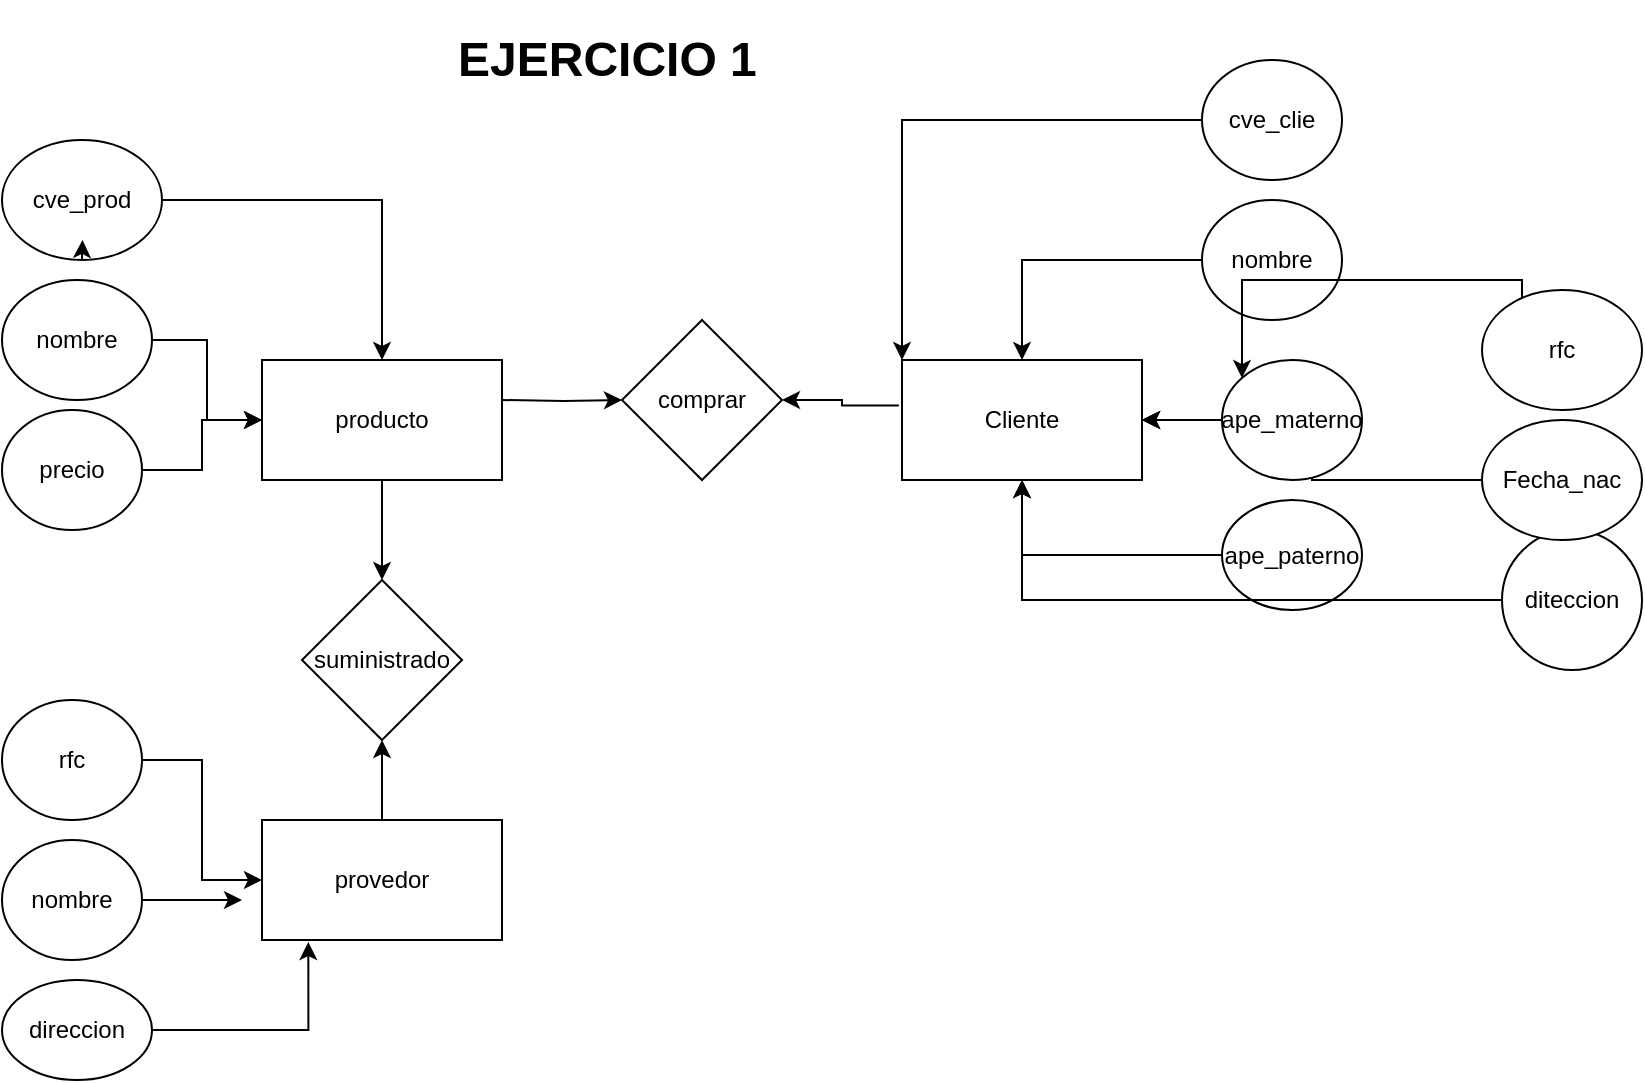 <mxfile version="21.5.0" type="github">
  <diagram name="Página-1" id="QlF30DgO23kl-ejPTr6H">
    <mxGraphModel dx="1028" dy="569" grid="1" gridSize="10" guides="1" tooltips="1" connect="1" arrows="1" fold="1" page="1" pageScale="1" pageWidth="827" pageHeight="1169" math="0" shadow="0">
      <root>
        <mxCell id="0" />
        <mxCell id="1" parent="0" />
        <mxCell id="QlFemAFxS4Am1Kz2Skcr-36" style="edgeStyle=orthogonalEdgeStyle;rounded=0;orthogonalLoop=1;jettySize=auto;html=1;entryX=1;entryY=0.5;entryDx=0;entryDy=0;exitX=-0.013;exitY=0.379;exitDx=0;exitDy=0;exitPerimeter=0;" edge="1" parent="1" source="QlFemAFxS4Am1Kz2Skcr-2" target="QlFemAFxS4Am1Kz2Skcr-34">
          <mxGeometry relative="1" as="geometry" />
        </mxCell>
        <mxCell id="QlFemAFxS4Am1Kz2Skcr-2" value="&lt;font style=&quot;vertical-align: inherit;&quot;&gt;&lt;font style=&quot;vertical-align: inherit;&quot;&gt;Cliente&lt;/font&gt;&lt;/font&gt;" style="rounded=0;whiteSpace=wrap;html=1;" vertex="1" parent="1">
          <mxGeometry x="450" y="500" width="120" height="60" as="geometry" />
        </mxCell>
        <mxCell id="QlFemAFxS4Am1Kz2Skcr-4" style="edgeStyle=orthogonalEdgeStyle;rounded=0;orthogonalLoop=1;jettySize=auto;html=1;" edge="1" parent="1" source="QlFemAFxS4Am1Kz2Skcr-3" target="QlFemAFxS4Am1Kz2Skcr-2">
          <mxGeometry relative="1" as="geometry" />
        </mxCell>
        <mxCell id="QlFemAFxS4Am1Kz2Skcr-3" value="&lt;font style=&quot;vertical-align: inherit;&quot;&gt;&lt;font style=&quot;vertical-align: inherit;&quot;&gt;nombre&lt;/font&gt;&lt;/font&gt;" style="ellipse;whiteSpace=wrap;html=1;" vertex="1" parent="1">
          <mxGeometry x="600" y="420" width="70" height="60" as="geometry" />
        </mxCell>
        <mxCell id="QlFemAFxS4Am1Kz2Skcr-6" style="edgeStyle=orthogonalEdgeStyle;rounded=0;orthogonalLoop=1;jettySize=auto;html=1;" edge="1" parent="1" source="QlFemAFxS4Am1Kz2Skcr-5" target="QlFemAFxS4Am1Kz2Skcr-2">
          <mxGeometry relative="1" as="geometry" />
        </mxCell>
        <mxCell id="QlFemAFxS4Am1Kz2Skcr-5" value="&lt;font style=&quot;vertical-align: inherit;&quot;&gt;&lt;font style=&quot;vertical-align: inherit;&quot;&gt;ape_paterno&lt;/font&gt;&lt;/font&gt;" style="ellipse;whiteSpace=wrap;html=1;" vertex="1" parent="1">
          <mxGeometry x="610" y="570" width="70" height="55" as="geometry" />
        </mxCell>
        <mxCell id="QlFemAFxS4Am1Kz2Skcr-8" style="edgeStyle=orthogonalEdgeStyle;rounded=0;orthogonalLoop=1;jettySize=auto;html=1;" edge="1" parent="1" source="QlFemAFxS4Am1Kz2Skcr-7" target="QlFemAFxS4Am1Kz2Skcr-2">
          <mxGeometry relative="1" as="geometry" />
        </mxCell>
        <mxCell id="QlFemAFxS4Am1Kz2Skcr-10" style="edgeStyle=orthogonalEdgeStyle;rounded=0;orthogonalLoop=1;jettySize=auto;html=1;" edge="1" parent="1" source="QlFemAFxS4Am1Kz2Skcr-7" target="QlFemAFxS4Am1Kz2Skcr-2">
          <mxGeometry relative="1" as="geometry">
            <Array as="points" />
          </mxGeometry>
        </mxCell>
        <mxCell id="QlFemAFxS4Am1Kz2Skcr-9" value="&lt;font style=&quot;vertical-align: inherit;&quot;&gt;&lt;font style=&quot;vertical-align: inherit;&quot;&gt;rfc&lt;/font&gt;&lt;/font&gt;" style="ellipse;whiteSpace=wrap;html=1;" vertex="1" parent="1">
          <mxGeometry x="740" y="465" width="80" height="60" as="geometry" />
        </mxCell>
        <mxCell id="QlFemAFxS4Am1Kz2Skcr-12" style="edgeStyle=orthogonalEdgeStyle;rounded=0;orthogonalLoop=1;jettySize=auto;html=1;" edge="1" parent="1" source="QlFemAFxS4Am1Kz2Skcr-11" target="QlFemAFxS4Am1Kz2Skcr-2">
          <mxGeometry relative="1" as="geometry" />
        </mxCell>
        <mxCell id="QlFemAFxS4Am1Kz2Skcr-11" value="&lt;font style=&quot;vertical-align: inherit;&quot;&gt;&lt;font style=&quot;vertical-align: inherit;&quot;&gt;diteccion&lt;/font&gt;&lt;/font&gt;" style="ellipse;whiteSpace=wrap;html=1;" vertex="1" parent="1">
          <mxGeometry x="750" y="585" width="70" height="70" as="geometry" />
        </mxCell>
        <mxCell id="QlFemAFxS4Am1Kz2Skcr-14" style="edgeStyle=orthogonalEdgeStyle;rounded=0;orthogonalLoop=1;jettySize=auto;html=1;" edge="1" parent="1" source="QlFemAFxS4Am1Kz2Skcr-13" target="QlFemAFxS4Am1Kz2Skcr-2">
          <mxGeometry relative="1" as="geometry" />
        </mxCell>
        <mxCell id="QlFemAFxS4Am1Kz2Skcr-13" value="&lt;font style=&quot;vertical-align: inherit;&quot;&gt;&lt;font style=&quot;vertical-align: inherit;&quot;&gt;Fecha_nac&lt;/font&gt;&lt;/font&gt;" style="ellipse;whiteSpace=wrap;html=1;" vertex="1" parent="1">
          <mxGeometry x="740" y="530" width="80" height="60" as="geometry" />
        </mxCell>
        <mxCell id="QlFemAFxS4Am1Kz2Skcr-35" style="edgeStyle=orthogonalEdgeStyle;rounded=0;orthogonalLoop=1;jettySize=auto;html=1;" edge="1" parent="1" target="QlFemAFxS4Am1Kz2Skcr-34">
          <mxGeometry relative="1" as="geometry">
            <mxPoint x="250" y="520" as="sourcePoint" />
          </mxGeometry>
        </mxCell>
        <mxCell id="QlFemAFxS4Am1Kz2Skcr-39" style="edgeStyle=orthogonalEdgeStyle;rounded=0;orthogonalLoop=1;jettySize=auto;html=1;exitX=0.5;exitY=1;exitDx=0;exitDy=0;fontFamily=Helvetica;fontSize=12;fontColor=default;" edge="1" parent="1" source="QlFemAFxS4Am1Kz2Skcr-15" target="QlFemAFxS4Am1Kz2Skcr-38">
          <mxGeometry relative="1" as="geometry" />
        </mxCell>
        <mxCell id="QlFemAFxS4Am1Kz2Skcr-15" value="&lt;font style=&quot;vertical-align: inherit;&quot;&gt;&lt;font style=&quot;vertical-align: inherit;&quot;&gt;&lt;font style=&quot;vertical-align: inherit;&quot;&gt;&lt;font style=&quot;vertical-align: inherit;&quot;&gt;producto&lt;/font&gt;&lt;/font&gt;&lt;/font&gt;&lt;/font&gt;" style="rounded=0;whiteSpace=wrap;html=1;" vertex="1" parent="1">
          <mxGeometry x="130" y="500" width="120" height="60" as="geometry" />
        </mxCell>
        <mxCell id="QlFemAFxS4Am1Kz2Skcr-17" style="edgeStyle=orthogonalEdgeStyle;rounded=0;orthogonalLoop=1;jettySize=auto;html=1;" edge="1" parent="1" source="QlFemAFxS4Am1Kz2Skcr-16" target="QlFemAFxS4Am1Kz2Skcr-15">
          <mxGeometry relative="1" as="geometry" />
        </mxCell>
        <mxCell id="QlFemAFxS4Am1Kz2Skcr-16" value="&lt;font style=&quot;vertical-align: inherit;&quot;&gt;&lt;font style=&quot;vertical-align: inherit;&quot;&gt;&lt;font style=&quot;vertical-align: inherit;&quot;&gt;&lt;font style=&quot;vertical-align: inherit;&quot;&gt;nombre&lt;/font&gt;&lt;/font&gt;&lt;/font&gt;&lt;/font&gt;" style="ellipse;whiteSpace=wrap;html=1;" vertex="1" parent="1">
          <mxGeometry y="460" width="75" height="60" as="geometry" />
        </mxCell>
        <mxCell id="QlFemAFxS4Am1Kz2Skcr-19" style="edgeStyle=orthogonalEdgeStyle;rounded=0;orthogonalLoop=1;jettySize=auto;html=1;" edge="1" parent="1" source="QlFemAFxS4Am1Kz2Skcr-18" target="QlFemAFxS4Am1Kz2Skcr-15">
          <mxGeometry relative="1" as="geometry" />
        </mxCell>
        <mxCell id="QlFemAFxS4Am1Kz2Skcr-18" value="&lt;font style=&quot;vertical-align: inherit;&quot;&gt;&lt;font style=&quot;vertical-align: inherit;&quot;&gt;precio&lt;/font&gt;&lt;/font&gt;" style="ellipse;whiteSpace=wrap;html=1;" vertex="1" parent="1">
          <mxGeometry y="525" width="70" height="60" as="geometry" />
        </mxCell>
        <mxCell id="QlFemAFxS4Am1Kz2Skcr-21" style="edgeStyle=orthogonalEdgeStyle;rounded=0;orthogonalLoop=1;jettySize=auto;html=1;" edge="1" parent="1" source="QlFemAFxS4Am1Kz2Skcr-20" target="QlFemAFxS4Am1Kz2Skcr-15">
          <mxGeometry relative="1" as="geometry" />
        </mxCell>
        <mxCell id="QlFemAFxS4Am1Kz2Skcr-20" value="&lt;font style=&quot;vertical-align: inherit;&quot;&gt;&lt;font style=&quot;vertical-align: inherit;&quot;&gt;&lt;font style=&quot;vertical-align: inherit;&quot;&gt;&lt;font style=&quot;vertical-align: inherit;&quot;&gt;cve_prod&lt;/font&gt;&lt;/font&gt;&lt;/font&gt;&lt;/font&gt;" style="ellipse;whiteSpace=wrap;html=1;" vertex="1" parent="1">
          <mxGeometry y="390" width="80" height="60" as="geometry" />
        </mxCell>
        <mxCell id="QlFemAFxS4Am1Kz2Skcr-23" style="edgeStyle=orthogonalEdgeStyle;rounded=0;orthogonalLoop=1;jettySize=auto;html=1;exitX=0.5;exitY=1;exitDx=0;exitDy=0;" edge="1" parent="1" source="QlFemAFxS4Am1Kz2Skcr-3" target="QlFemAFxS4Am1Kz2Skcr-3">
          <mxGeometry relative="1" as="geometry" />
        </mxCell>
        <mxCell id="QlFemAFxS4Am1Kz2Skcr-24" value="" style="edgeStyle=orthogonalEdgeStyle;rounded=0;orthogonalLoop=1;jettySize=auto;html=1;" edge="1" parent="1" source="QlFemAFxS4Am1Kz2Skcr-9" target="QlFemAFxS4Am1Kz2Skcr-7">
          <mxGeometry relative="1" as="geometry">
            <mxPoint x="760" y="465" as="sourcePoint" />
            <mxPoint x="550" y="530" as="targetPoint" />
            <Array as="points">
              <mxPoint x="760" y="460" />
              <mxPoint x="620" y="460" />
              <mxPoint x="620" y="530" />
            </Array>
          </mxGeometry>
        </mxCell>
        <mxCell id="QlFemAFxS4Am1Kz2Skcr-7" value="&lt;font style=&quot;vertical-align: inherit;&quot;&gt;&lt;font style=&quot;vertical-align: inherit;&quot;&gt;ape_materno&lt;/font&gt;&lt;/font&gt;" style="ellipse;whiteSpace=wrap;html=1;" vertex="1" parent="1">
          <mxGeometry x="610" y="500" width="70" height="60" as="geometry" />
        </mxCell>
        <mxCell id="QlFemAFxS4Am1Kz2Skcr-26" style="edgeStyle=orthogonalEdgeStyle;rounded=0;orthogonalLoop=1;jettySize=auto;html=1;entryX=0;entryY=0;entryDx=0;entryDy=0;" edge="1" parent="1" source="QlFemAFxS4Am1Kz2Skcr-25" target="QlFemAFxS4Am1Kz2Skcr-2">
          <mxGeometry relative="1" as="geometry" />
        </mxCell>
        <mxCell id="QlFemAFxS4Am1Kz2Skcr-25" value="&lt;font style=&quot;vertical-align: inherit;&quot;&gt;&lt;font style=&quot;vertical-align: inherit;&quot;&gt;cve_clie&lt;/font&gt;&lt;/font&gt;" style="ellipse;whiteSpace=wrap;html=1;" vertex="1" parent="1">
          <mxGeometry x="600" y="350" width="70" height="60" as="geometry" />
        </mxCell>
        <mxCell id="QlFemAFxS4Am1Kz2Skcr-40" style="edgeStyle=orthogonalEdgeStyle;rounded=0;orthogonalLoop=1;jettySize=auto;html=1;fontFamily=Helvetica;fontSize=12;fontColor=default;" edge="1" parent="1" source="QlFemAFxS4Am1Kz2Skcr-27" target="QlFemAFxS4Am1Kz2Skcr-38">
          <mxGeometry relative="1" as="geometry" />
        </mxCell>
        <mxCell id="QlFemAFxS4Am1Kz2Skcr-27" value="&lt;font style=&quot;vertical-align: inherit;&quot;&gt;&lt;font style=&quot;vertical-align: inherit;&quot;&gt;provedor&lt;/font&gt;&lt;/font&gt;" style="rounded=0;whiteSpace=wrap;html=1;" vertex="1" parent="1">
          <mxGeometry x="130" y="730" width="120" height="60" as="geometry" />
        </mxCell>
        <mxCell id="QlFemAFxS4Am1Kz2Skcr-31" style="edgeStyle=orthogonalEdgeStyle;rounded=0;orthogonalLoop=1;jettySize=auto;html=1;" edge="1" parent="1" source="QlFemAFxS4Am1Kz2Skcr-28" target="QlFemAFxS4Am1Kz2Skcr-27">
          <mxGeometry relative="1" as="geometry" />
        </mxCell>
        <mxCell id="QlFemAFxS4Am1Kz2Skcr-28" value="&lt;font style=&quot;vertical-align: inherit;&quot;&gt;&lt;font style=&quot;vertical-align: inherit;&quot;&gt;rfc&lt;/font&gt;&lt;/font&gt;" style="ellipse;whiteSpace=wrap;html=1;" vertex="1" parent="1">
          <mxGeometry y="670" width="70" height="60" as="geometry" />
        </mxCell>
        <mxCell id="QlFemAFxS4Am1Kz2Skcr-32" style="edgeStyle=orthogonalEdgeStyle;rounded=0;orthogonalLoop=1;jettySize=auto;html=1;" edge="1" parent="1" source="QlFemAFxS4Am1Kz2Skcr-29">
          <mxGeometry relative="1" as="geometry">
            <mxPoint x="120" y="770" as="targetPoint" />
          </mxGeometry>
        </mxCell>
        <mxCell id="QlFemAFxS4Am1Kz2Skcr-29" value="&lt;font style=&quot;vertical-align: inherit;&quot;&gt;&lt;font style=&quot;vertical-align: inherit;&quot;&gt;nombre&lt;/font&gt;&lt;/font&gt;" style="ellipse;whiteSpace=wrap;html=1;" vertex="1" parent="1">
          <mxGeometry y="740" width="70" height="60" as="geometry" />
        </mxCell>
        <mxCell id="QlFemAFxS4Am1Kz2Skcr-33" style="edgeStyle=orthogonalEdgeStyle;rounded=0;orthogonalLoop=1;jettySize=auto;html=1;entryX=0.193;entryY=1.017;entryDx=0;entryDy=0;entryPerimeter=0;" edge="1" parent="1" source="QlFemAFxS4Am1Kz2Skcr-30" target="QlFemAFxS4Am1Kz2Skcr-27">
          <mxGeometry relative="1" as="geometry" />
        </mxCell>
        <mxCell id="QlFemAFxS4Am1Kz2Skcr-30" value="&lt;font style=&quot;vertical-align: inherit;&quot;&gt;&lt;font style=&quot;vertical-align: inherit;&quot;&gt;direccion&lt;/font&gt;&lt;/font&gt;" style="ellipse;whiteSpace=wrap;html=1;" vertex="1" parent="1">
          <mxGeometry y="810" width="75" height="50" as="geometry" />
        </mxCell>
        <mxCell id="QlFemAFxS4Am1Kz2Skcr-34" value="&lt;font style=&quot;vertical-align: inherit;&quot;&gt;&lt;font style=&quot;vertical-align: inherit;&quot;&gt;comprar&lt;/font&gt;&lt;/font&gt;" style="rhombus;whiteSpace=wrap;html=1;" vertex="1" parent="1">
          <mxGeometry x="310" y="480" width="80" height="80" as="geometry" />
        </mxCell>
        <mxCell id="QlFemAFxS4Am1Kz2Skcr-37" style="edgeStyle=orthogonalEdgeStyle;rounded=0;orthogonalLoop=1;jettySize=auto;html=1;exitX=0.5;exitY=1;exitDx=0;exitDy=0;entryX=0.503;entryY=0.833;entryDx=0;entryDy=0;entryPerimeter=0;fontFamily=Helvetica;fontSize=12;fontColor=default;" edge="1" parent="1" source="QlFemAFxS4Am1Kz2Skcr-20" target="QlFemAFxS4Am1Kz2Skcr-20">
          <mxGeometry relative="1" as="geometry" />
        </mxCell>
        <mxCell id="QlFemAFxS4Am1Kz2Skcr-38" value="&lt;font style=&quot;vertical-align: inherit;&quot;&gt;&lt;font style=&quot;vertical-align: inherit;&quot;&gt;suministrado&lt;/font&gt;&lt;/font&gt;" style="rhombus;whiteSpace=wrap;html=1;strokeColor=default;fontFamily=Helvetica;fontSize=12;fontColor=default;fillColor=default;" vertex="1" parent="1">
          <mxGeometry x="150" y="610" width="80" height="80" as="geometry" />
        </mxCell>
        <mxCell id="QlFemAFxS4Am1Kz2Skcr-42" value="&lt;h1&gt;&lt;font style=&quot;vertical-align: inherit;&quot;&gt;&lt;font style=&quot;vertical-align: inherit;&quot;&gt;EJERCICIO 1&lt;/font&gt;&lt;/font&gt;&lt;/h1&gt;" style="text;html=1;strokeColor=none;fillColor=none;spacing=5;spacingTop=-20;whiteSpace=wrap;overflow=hidden;rounded=0;fontSize=12;fontFamily=Helvetica;fontColor=default;" vertex="1" parent="1">
          <mxGeometry x="223" y="330" width="190" height="30" as="geometry" />
        </mxCell>
      </root>
    </mxGraphModel>
  </diagram>
</mxfile>
